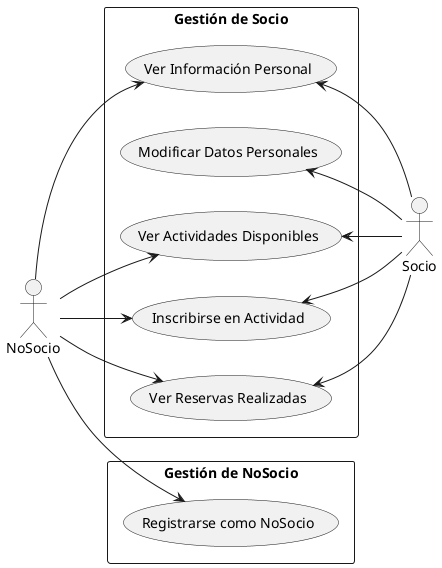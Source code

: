 @startuml

left to right direction
actor NoSocio as NoSocio
actor Socio as Socio


rectangle "Gestión de Socio" {
  (Ver Información Personal) <-- Socio
  (Modificar Datos Personales) <-- Socio
  (Ver Actividades Disponibles) <-- Socio
  (Inscribirse en Actividad) <-- Socio
  (Ver Reservas Realizadas) <-- Socio
}

rectangle "Gestión de NoSocio" {
  NoSocio --> (Ver Información Personal)
  NoSocio --> (Registrarse como NoSocio)
  NoSocio --> (Ver Actividades Disponibles)
  NoSocio --> (Inscribirse en Actividad)
  NoSocio --> (Ver Reservas Realizadas)
}

@enduml